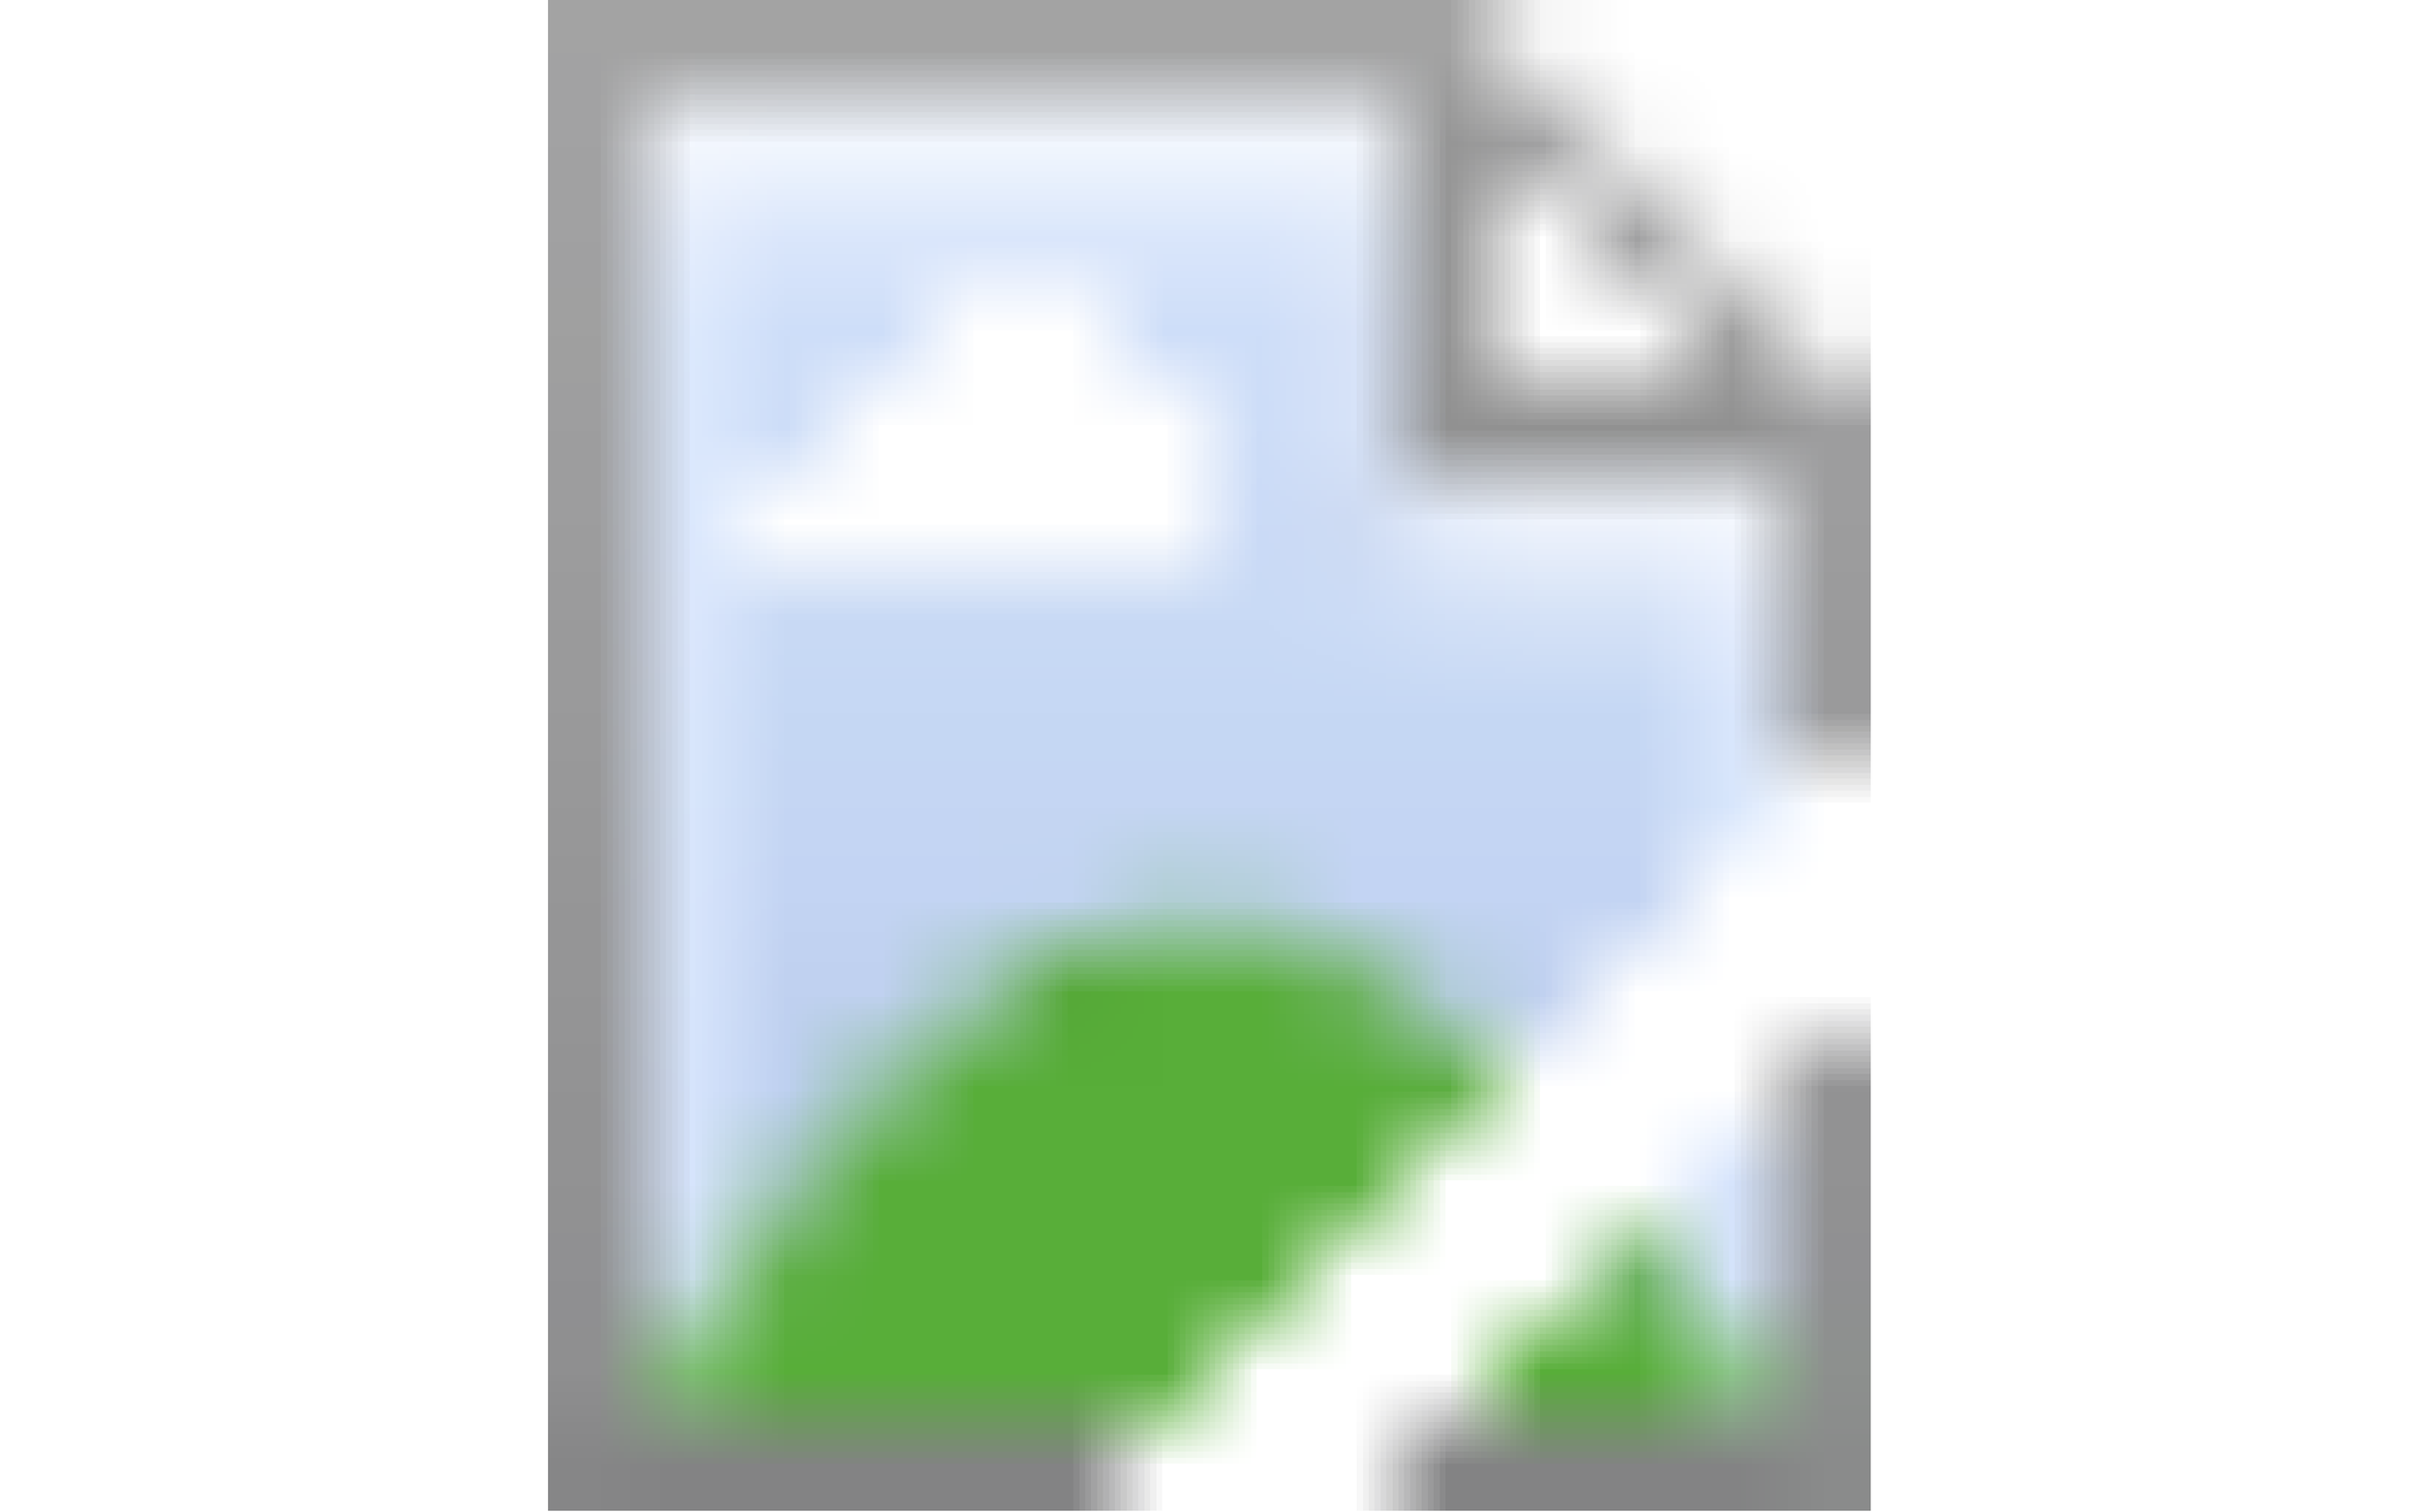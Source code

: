 <mxfile version="14.1.8" type="github">
  <diagram id="hvT9SJjSXo-SfO40nzdT" name="Страница 1">
    <mxGraphModel dx="1422" dy="705" grid="1" gridSize="10" guides="1" tooltips="1" connect="1" arrows="1" fold="1" page="1" pageScale="1" pageWidth="827" pageHeight="1169" background="#ffffff" backgroundImage="{&quot;src&quot;:&quot;https://wallpaperset.com/w/full/f/e/a/59738.jpg#.X-jhqdpUgrY.link&quot;,&quot;width&quot;:&quot;1920&quot;,&quot;height&quot;:&quot;1200&quot;}" math="0" shadow="0">
      <root>
        <mxCell id="0" />
        <mxCell id="1" parent="0" />
      </root>
    </mxGraphModel>
  </diagram>
</mxfile>
